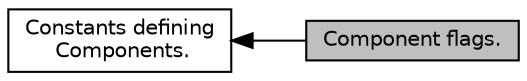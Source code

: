 digraph "Component flags."
{
  edge [fontname="Helvetica",fontsize="10",labelfontname="Helvetica",labelfontsize="10"];
  node [fontname="Helvetica",fontsize="10",shape=record];
  rankdir=LR;
  Node1 [label="Constants defining\l Components.",height=0.2,width=0.4,color="black", fillcolor="white", style="filled",URL="$group__defs__comp.html"];
  Node0 [label="Component flags.",height=0.2,width=0.4,color="black", fillcolor="grey75", style="filled", fontcolor="black"];
  Node1->Node0 [shape=plaintext, dir="back", style="solid"];
}
